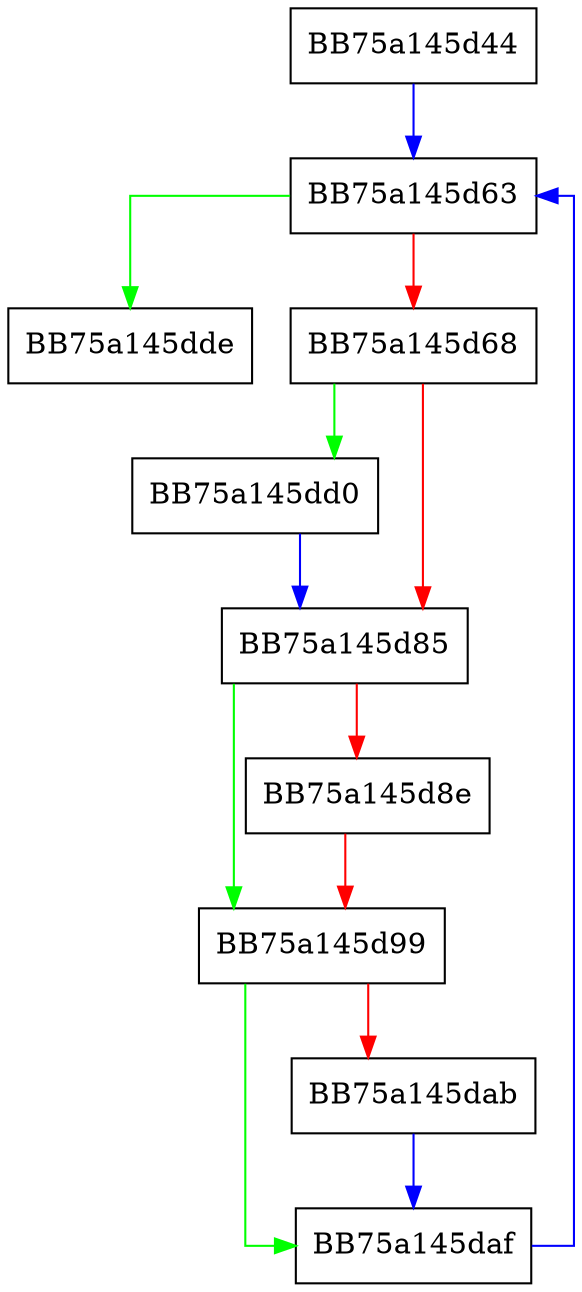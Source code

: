 digraph clear {
  node [shape="box"];
  graph [splines=ortho];
  BB75a145d44 -> BB75a145d63 [color="blue"];
  BB75a145d63 -> BB75a145dde [color="green"];
  BB75a145d63 -> BB75a145d68 [color="red"];
  BB75a145d68 -> BB75a145dd0 [color="green"];
  BB75a145d68 -> BB75a145d85 [color="red"];
  BB75a145d85 -> BB75a145d99 [color="green"];
  BB75a145d85 -> BB75a145d8e [color="red"];
  BB75a145d8e -> BB75a145d99 [color="red"];
  BB75a145d99 -> BB75a145daf [color="green"];
  BB75a145d99 -> BB75a145dab [color="red"];
  BB75a145dab -> BB75a145daf [color="blue"];
  BB75a145daf -> BB75a145d63 [color="blue"];
  BB75a145dd0 -> BB75a145d85 [color="blue"];
}